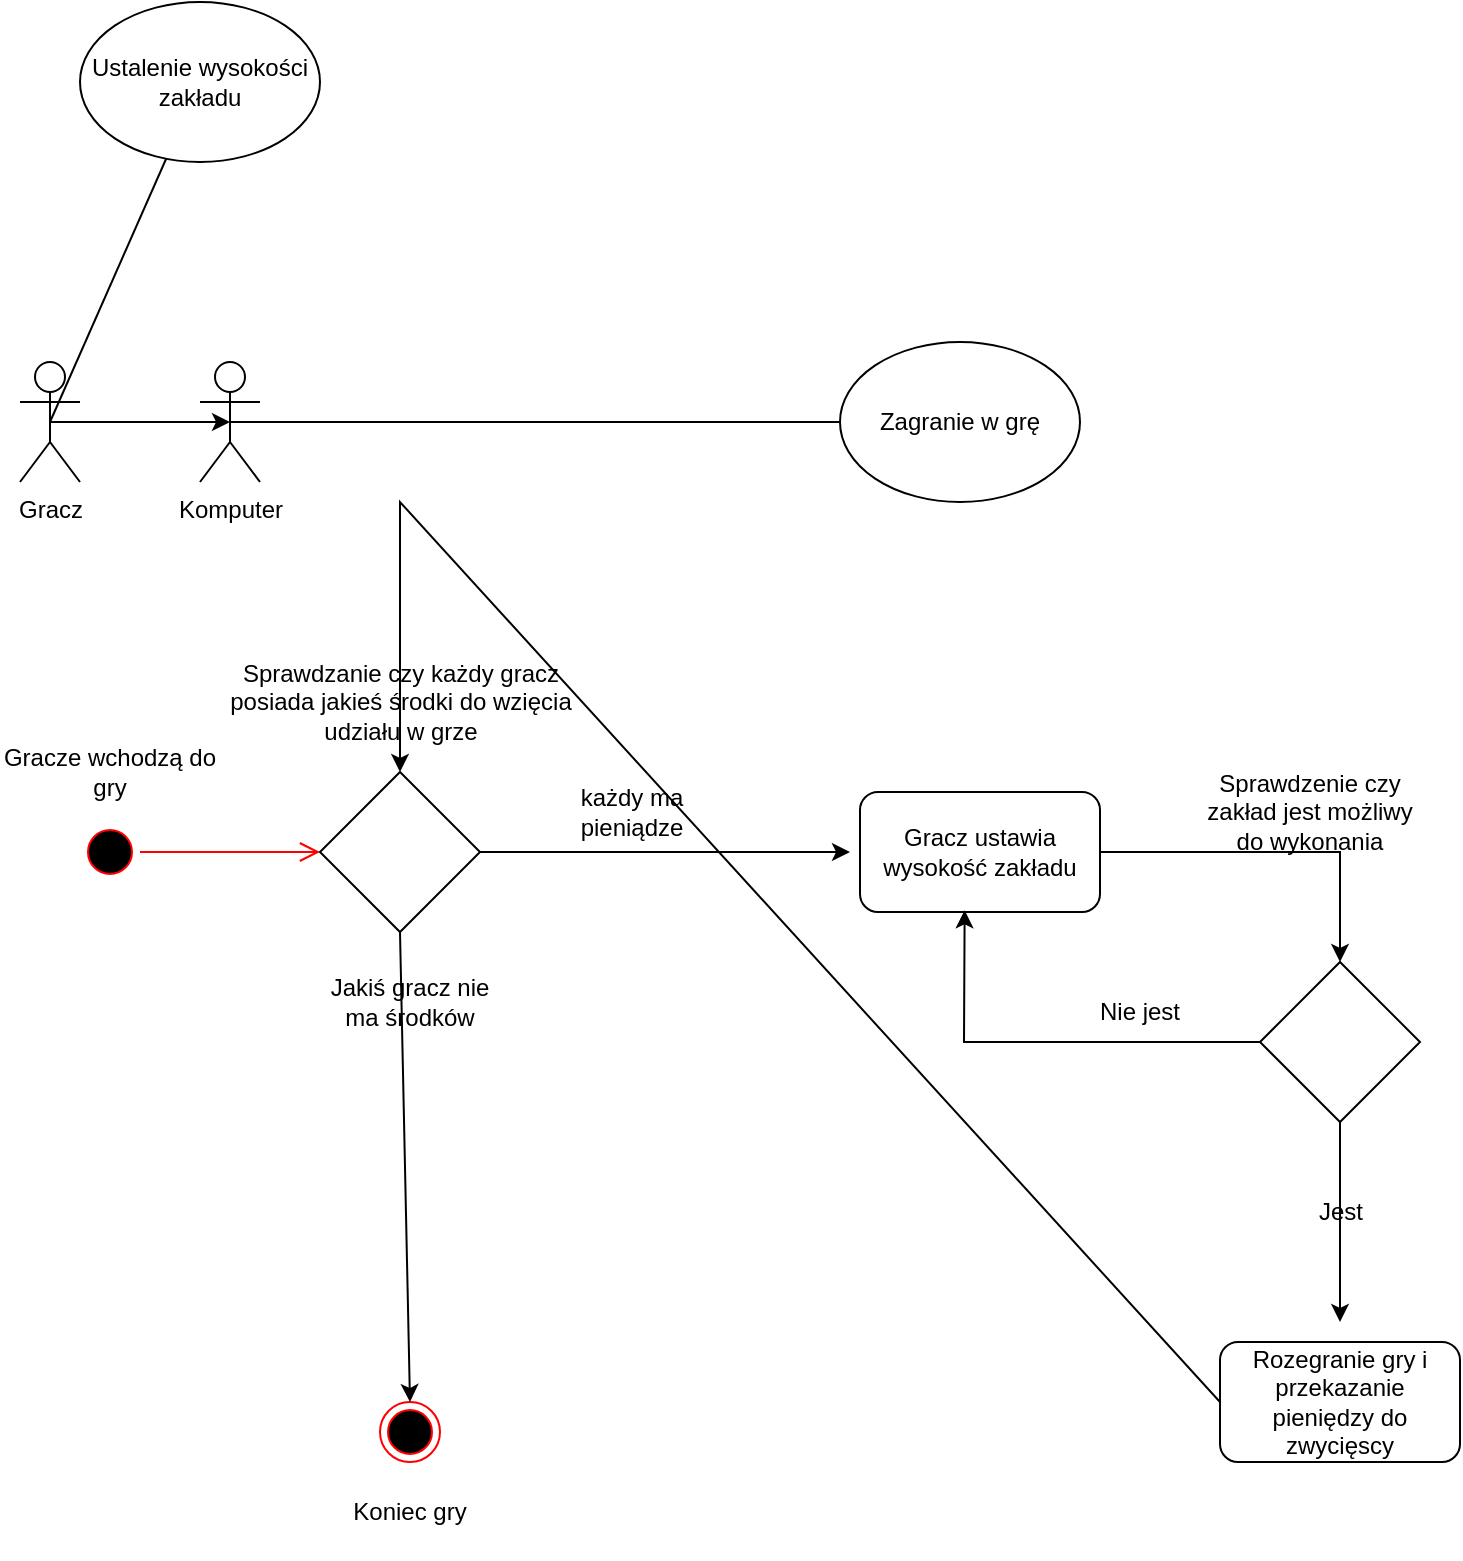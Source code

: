 <mxfile version="20.5.3" type="embed"><diagram id="23iRSUPoRavnBvh4doch" name="Page-1"><mxGraphModel dx="871" dy="600" grid="1" gridSize="10" guides="1" tooltips="1" connect="1" arrows="1" fold="1" page="1" pageScale="1" pageWidth="827" pageHeight="1169" math="0" shadow="0"><root><mxCell id="0"/><mxCell id="1" parent="0"/><mxCell id="4" value="Gracz" style="shape=umlActor;verticalLabelPosition=bottom;verticalAlign=top;html=1;outlineConnect=0;" vertex="1" parent="1"><mxGeometry x="30" y="280" width="30" height="60" as="geometry"/></mxCell><mxCell id="7" value="Zagranie w grę" style="ellipse;whiteSpace=wrap;html=1;" vertex="1" parent="1"><mxGeometry x="440" y="270" width="120" height="80" as="geometry"/></mxCell><mxCell id="9" value="Komputer" style="shape=umlActor;verticalLabelPosition=bottom;verticalAlign=top;html=1;outlineConnect=0;fontColor=default;" vertex="1" parent="1"><mxGeometry x="120" y="280" width="30" height="60" as="geometry"/></mxCell><mxCell id="15" value="" style="ellipse;html=1;shape=endState;fillColor=#000000;strokeColor=#ff0000;fontColor=default;" vertex="1" parent="1"><mxGeometry x="210" y="800" width="30" height="30" as="geometry"/></mxCell><mxCell id="17" value="Koniec gry" style="text;html=1;strokeColor=none;fillColor=none;align=center;verticalAlign=middle;whiteSpace=wrap;rounded=0;fontColor=default;" vertex="1" parent="1"><mxGeometry x="195" y="840" width="60" height="30" as="geometry"/></mxCell><mxCell id="18" value="" style="ellipse;html=1;shape=startState;fillColor=#000000;strokeColor=#ff0000;fontColor=default;" vertex="1" parent="1"><mxGeometry x="60" y="510" width="30" height="30" as="geometry"/></mxCell><mxCell id="19" value="" style="edgeStyle=orthogonalEdgeStyle;html=1;verticalAlign=bottom;endArrow=open;endSize=8;strokeColor=#ff0000;rounded=0;fontColor=default;" edge="1" source="18" parent="1"><mxGeometry relative="1" as="geometry"><mxPoint x="180" y="525" as="targetPoint"/><Array as="points"><mxPoint x="180" y="525"/></Array></mxGeometry></mxCell><mxCell id="20" value="Gracze wchodzą do gry" style="text;html=1;strokeColor=none;fillColor=none;align=center;verticalAlign=middle;whiteSpace=wrap;rounded=0;fontColor=default;" vertex="1" parent="1"><mxGeometry x="20" y="470" width="110" height="30" as="geometry"/></mxCell><mxCell id="22" value="" style="rhombus;whiteSpace=wrap;html=1;fontColor=default;" vertex="1" parent="1"><mxGeometry x="180" y="485" width="80" height="80" as="geometry"/></mxCell><mxCell id="23" value="Sprawdzanie czy każdy gracz posiada jakieś środki do wzięcia udziału w grze" style="text;html=1;strokeColor=none;fillColor=none;align=center;verticalAlign=middle;whiteSpace=wrap;rounded=0;fontColor=default;" vertex="1" parent="1"><mxGeometry x="133.75" y="420" width="172.5" height="60" as="geometry"/></mxCell><mxCell id="25" value="" style="endArrow=classic;html=1;rounded=0;fontColor=default;entryX=0.5;entryY=0;entryDx=0;entryDy=0;exitX=0.5;exitY=1;exitDx=0;exitDy=0;" edge="1" parent="1" source="22" target="15"><mxGeometry width="50" height="50" relative="1" as="geometry"><mxPoint x="150" y="610" as="sourcePoint"/><mxPoint x="560" y="400" as="targetPoint"/><Array as="points"/></mxGeometry></mxCell><mxCell id="26" value="Jakiś gracz nie ma środków" style="text;html=1;strokeColor=none;fillColor=none;align=center;verticalAlign=middle;whiteSpace=wrap;rounded=0;fontColor=default;" vertex="1" parent="1"><mxGeometry x="180" y="585" width="90" height="30" as="geometry"/></mxCell><mxCell id="27" value="" style="endArrow=classic;html=1;rounded=0;fontColor=default;exitX=1;exitY=0.5;exitDx=0;exitDy=0;" edge="1" parent="1" source="22"><mxGeometry width="50" height="50" relative="1" as="geometry"><mxPoint x="510" y="430" as="sourcePoint"/><mxPoint x="445" y="525" as="targetPoint"/></mxGeometry></mxCell><mxCell id="29" value="każdy ma pieniądze" style="text;html=1;strokeColor=none;fillColor=none;align=center;verticalAlign=middle;whiteSpace=wrap;rounded=0;fontColor=default;" vertex="1" parent="1"><mxGeometry x="306.25" y="490" width="60" height="30" as="geometry"/></mxCell><mxCell id="30" value="" style="rhombus;whiteSpace=wrap;html=1;fontColor=default;" vertex="1" parent="1"><mxGeometry x="650" y="580" width="80" height="80" as="geometry"/></mxCell><mxCell id="32" value="" style="endArrow=none;html=1;rounded=0;fontColor=default;exitX=0.5;exitY=0.5;exitDx=0;exitDy=0;exitPerimeter=0;" edge="1" parent="1" source="4" target="33"><mxGeometry width="50" height="50" relative="1" as="geometry"><mxPoint x="220" y="300" as="sourcePoint"/><mxPoint x="120" y="140" as="targetPoint"/></mxGeometry></mxCell><mxCell id="33" value="Ustalenie wysokości zakładu" style="ellipse;whiteSpace=wrap;html=1;fontColor=default;" vertex="1" parent="1"><mxGeometry x="60" y="100" width="120" height="80" as="geometry"/></mxCell><mxCell id="35" value="" style="endArrow=none;html=1;rounded=0;fontColor=default;entryX=0;entryY=0.5;entryDx=0;entryDy=0;exitX=0.5;exitY=0.5;exitDx=0;exitDy=0;exitPerimeter=0;" edge="1" parent="1" source="9" target="7"><mxGeometry width="50" height="50" relative="1" as="geometry"><mxPoint x="220" y="290" as="sourcePoint"/><mxPoint x="270" y="240" as="targetPoint"/></mxGeometry></mxCell><mxCell id="36" value="" style="endArrow=classic;html=1;rounded=0;fontColor=default;entryX=0.5;entryY=0.5;entryDx=0;entryDy=0;entryPerimeter=0;exitX=0.5;exitY=0.5;exitDx=0;exitDy=0;exitPerimeter=0;" edge="1" parent="1" source="4" target="9"><mxGeometry width="50" height="50" relative="1" as="geometry"><mxPoint x="220" y="290" as="sourcePoint"/><mxPoint x="270" y="240" as="targetPoint"/></mxGeometry></mxCell><mxCell id="37" value="Gracz ustawia wysokość zakładu" style="rounded=1;whiteSpace=wrap;html=1;fontColor=default;" vertex="1" parent="1"><mxGeometry x="450" y="495" width="120" height="60" as="geometry"/></mxCell><mxCell id="41" value="" style="endArrow=classic;html=1;rounded=0;fontColor=default;exitX=1;exitY=0.5;exitDx=0;exitDy=0;entryX=0.5;entryY=0;entryDx=0;entryDy=0;" edge="1" parent="1" source="37" target="30"><mxGeometry width="50" height="50" relative="1" as="geometry"><mxPoint x="630" y="500" as="sourcePoint"/><mxPoint x="680" y="450" as="targetPoint"/><Array as="points"><mxPoint x="690" y="525"/></Array></mxGeometry></mxCell><mxCell id="42" value="Sprawdzenie czy zakład jest możliwy do wykonania&lt;br&gt;" style="text;html=1;strokeColor=none;fillColor=none;align=center;verticalAlign=middle;whiteSpace=wrap;rounded=0;fontColor=default;" vertex="1" parent="1"><mxGeometry x="620" y="490" width="110" height="30" as="geometry"/></mxCell><mxCell id="43" value="" style="endArrow=classic;html=1;rounded=0;fontColor=default;entryX=0.436;entryY=0.986;entryDx=0;entryDy=0;entryPerimeter=0;exitX=0;exitY=0.5;exitDx=0;exitDy=0;" edge="1" parent="1" source="30" target="37"><mxGeometry width="50" height="50" relative="1" as="geometry"><mxPoint x="535" y="645" as="sourcePoint"/><mxPoint x="585" y="595" as="targetPoint"/><Array as="points"><mxPoint x="502" y="620"/></Array></mxGeometry></mxCell><mxCell id="44" value="Nie jest" style="text;html=1;strokeColor=none;fillColor=none;align=center;verticalAlign=middle;whiteSpace=wrap;rounded=0;fontColor=default;" vertex="1" parent="1"><mxGeometry x="560" y="590" width="60" height="30" as="geometry"/></mxCell><mxCell id="45" style="edgeStyle=orthogonalEdgeStyle;rounded=0;orthogonalLoop=1;jettySize=auto;html=1;exitX=0.5;exitY=1;exitDx=0;exitDy=0;fontColor=default;" edge="1" parent="1" source="17" target="17"><mxGeometry relative="1" as="geometry"/></mxCell><mxCell id="46" value="" style="endArrow=classic;html=1;rounded=0;fontColor=default;exitX=0.5;exitY=1;exitDx=0;exitDy=0;" edge="1" parent="1" source="30"><mxGeometry width="50" height="50" relative="1" as="geometry"><mxPoint x="300" y="640" as="sourcePoint"/><mxPoint x="690" y="760" as="targetPoint"/></mxGeometry></mxCell><mxCell id="48" value="Jest" style="text;html=1;align=center;verticalAlign=middle;resizable=0;points=[];autosize=1;strokeColor=none;fillColor=none;fontColor=default;" vertex="1" parent="1"><mxGeometry x="665" y="690" width="50" height="30" as="geometry"/></mxCell><mxCell id="49" value="Rozegranie gry i przekazanie pieniędzy do zwycięscy" style="rounded=1;whiteSpace=wrap;html=1;fontColor=default;" vertex="1" parent="1"><mxGeometry x="630" y="770" width="120" height="60" as="geometry"/></mxCell><mxCell id="50" value="" style="endArrow=classic;html=1;rounded=0;fontColor=default;exitX=0;exitY=0.5;exitDx=0;exitDy=0;entryX=0.5;entryY=0;entryDx=0;entryDy=0;" edge="1" parent="1" source="49" target="22"><mxGeometry width="50" height="50" relative="1" as="geometry"><mxPoint x="320" y="840" as="sourcePoint"/><mxPoint x="320" y="380" as="targetPoint"/><Array as="points"><mxPoint x="220" y="350"/></Array></mxGeometry></mxCell></root></mxGraphModel></diagram></mxfile>